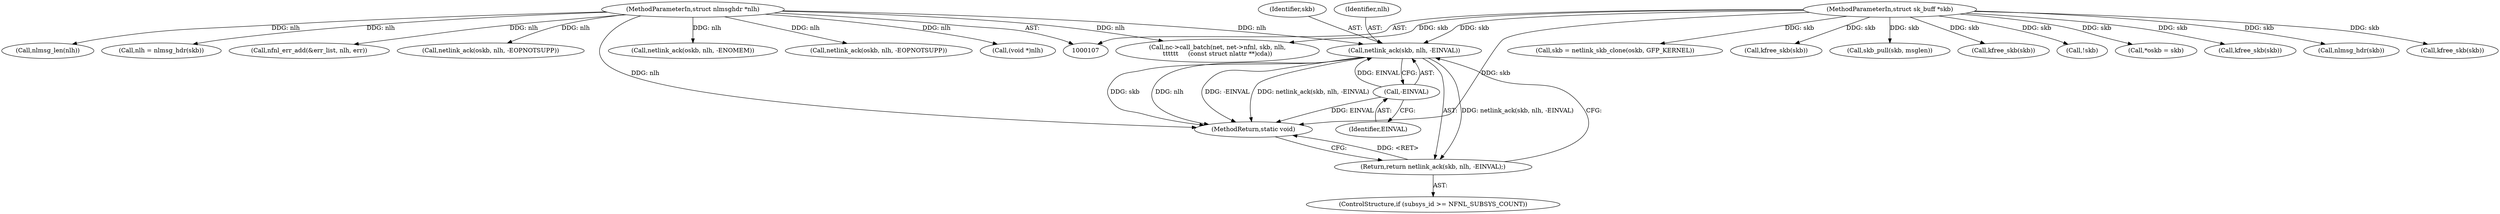 digraph "0_linux_c58d6c93680f28ac58984af61d0a7ebf4319c241@pointer" {
"1000134" [label="(Call,netlink_ack(skb, nlh, -EINVAL))"];
"1000108" [label="(MethodParameterIn,struct sk_buff *skb)"];
"1000109" [label="(MethodParameterIn,struct nlmsghdr *nlh)"];
"1000137" [label="(Call,-EINVAL)"];
"1000133" [label="(Return,return netlink_ack(skb, nlh, -EINVAL);)"];
"1000133" [label="(Return,return netlink_ack(skb, nlh, -EINVAL);)"];
"1000143" [label="(Call,skb = netlink_skb_clone(oskb, GFP_KERNEL))"];
"1000190" [label="(Call,kfree_skb(skb))"];
"1000464" [label="(Call,skb_pull(skb, msglen))"];
"1000137" [label="(Call,-EINVAL)"];
"1000389" [label="(Call,nc->call_batch(net, net->nfnl, skb, nlh,\n\t\t\t\t\t\t     (const struct nlattr **)cda))"];
"1000134" [label="(Call,netlink_ack(skb, nlh, -EINVAL))"];
"1000184" [label="(Call,netlink_ack(oskb, nlh, -EOPNOTSUPP))"];
"1000152" [label="(Call,netlink_ack(oskb, nlh, -ENOMEM))"];
"1000211" [label="(Call,kfree_skb(skb))"];
"1000129" [label="(ControlStructure,if (subsys_id >= NFNL_SUBSYS_COUNT))"];
"1000138" [label="(Identifier,EINVAL)"];
"1000108" [label="(MethodParameterIn,struct sk_buff *skb)"];
"1000205" [label="(Call,netlink_ack(oskb, nlh, -EOPNOTSUPP))"];
"1000345" [label="(Call,(void *)nlh)"];
"1000233" [label="(Call,nlmsg_len(nlh))"];
"1000135" [label="(Identifier,skb)"];
"1000149" [label="(Call,!skb)"];
"1000113" [label="(Call,*oskb = skb)"];
"1000109" [label="(MethodParameterIn,struct nlmsghdr *nlh)"];
"1000223" [label="(Call,nlh = nlmsg_hdr(skb))"];
"1000504" [label="(Call,kfree_skb(skb))"];
"1000421" [label="(Call,nfnl_err_add(&err_list, nlh, err))"];
"1000225" [label="(Call,nlmsg_hdr(skb))"];
"1000506" [label="(MethodReturn,static void)"];
"1000481" [label="(Call,kfree_skb(skb))"];
"1000136" [label="(Identifier,nlh)"];
"1000134" -> "1000133"  [label="AST: "];
"1000134" -> "1000137"  [label="CFG: "];
"1000135" -> "1000134"  [label="AST: "];
"1000136" -> "1000134"  [label="AST: "];
"1000137" -> "1000134"  [label="AST: "];
"1000133" -> "1000134"  [label="CFG: "];
"1000134" -> "1000506"  [label="DDG: netlink_ack(skb, nlh, -EINVAL)"];
"1000134" -> "1000506"  [label="DDG: skb"];
"1000134" -> "1000506"  [label="DDG: nlh"];
"1000134" -> "1000506"  [label="DDG: -EINVAL"];
"1000134" -> "1000133"  [label="DDG: netlink_ack(skb, nlh, -EINVAL)"];
"1000108" -> "1000134"  [label="DDG: skb"];
"1000109" -> "1000134"  [label="DDG: nlh"];
"1000137" -> "1000134"  [label="DDG: EINVAL"];
"1000108" -> "1000107"  [label="AST: "];
"1000108" -> "1000506"  [label="DDG: skb"];
"1000108" -> "1000113"  [label="DDG: skb"];
"1000108" -> "1000143"  [label="DDG: skb"];
"1000108" -> "1000149"  [label="DDG: skb"];
"1000108" -> "1000190"  [label="DDG: skb"];
"1000108" -> "1000211"  [label="DDG: skb"];
"1000108" -> "1000225"  [label="DDG: skb"];
"1000108" -> "1000389"  [label="DDG: skb"];
"1000108" -> "1000464"  [label="DDG: skb"];
"1000108" -> "1000481"  [label="DDG: skb"];
"1000108" -> "1000504"  [label="DDG: skb"];
"1000109" -> "1000107"  [label="AST: "];
"1000109" -> "1000506"  [label="DDG: nlh"];
"1000109" -> "1000152"  [label="DDG: nlh"];
"1000109" -> "1000184"  [label="DDG: nlh"];
"1000109" -> "1000205"  [label="DDG: nlh"];
"1000109" -> "1000223"  [label="DDG: nlh"];
"1000109" -> "1000233"  [label="DDG: nlh"];
"1000109" -> "1000345"  [label="DDG: nlh"];
"1000109" -> "1000389"  [label="DDG: nlh"];
"1000109" -> "1000421"  [label="DDG: nlh"];
"1000137" -> "1000138"  [label="CFG: "];
"1000138" -> "1000137"  [label="AST: "];
"1000137" -> "1000506"  [label="DDG: EINVAL"];
"1000133" -> "1000129"  [label="AST: "];
"1000506" -> "1000133"  [label="CFG: "];
"1000133" -> "1000506"  [label="DDG: <RET>"];
}
